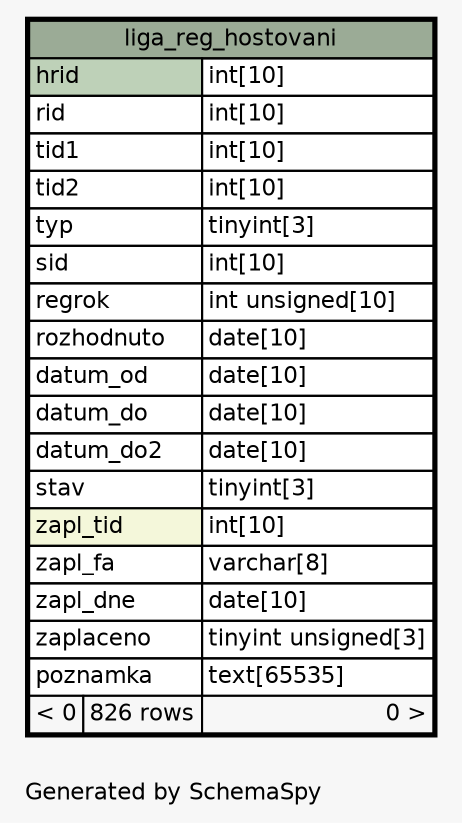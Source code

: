 // dot 2.38.0 on Mac OS X 10.9.4
// SchemaSpy rev 590
digraph "oneDegreeRelationshipsDiagram" {
  graph [
    rankdir="RL"
    bgcolor="#f7f7f7"
    label="\nGenerated by SchemaSpy"
    labeljust="l"
    nodesep="0.18"
    ranksep="0.46"
    fontname="Helvetica"
    fontsize="11"
  ];
  node [
    fontname="Helvetica"
    fontsize="11"
    shape="plaintext"
  ];
  edge [
    arrowsize="0.8"
  ];
  "liga_reg_hostovani" [
    label=<
    <TABLE BORDER="2" CELLBORDER="1" CELLSPACING="0" BGCOLOR="#ffffff">
      <TR><TD COLSPAN="3" BGCOLOR="#9bab96" ALIGN="CENTER">liga_reg_hostovani</TD></TR>
      <TR><TD PORT="hrid" COLSPAN="2" BGCOLOR="#bed1b8" ALIGN="LEFT">hrid</TD><TD PORT="hrid.type" ALIGN="LEFT">int[10]</TD></TR>
      <TR><TD PORT="rid" COLSPAN="2" ALIGN="LEFT">rid</TD><TD PORT="rid.type" ALIGN="LEFT">int[10]</TD></TR>
      <TR><TD PORT="tid1" COLSPAN="2" ALIGN="LEFT">tid1</TD><TD PORT="tid1.type" ALIGN="LEFT">int[10]</TD></TR>
      <TR><TD PORT="tid2" COLSPAN="2" ALIGN="LEFT">tid2</TD><TD PORT="tid2.type" ALIGN="LEFT">int[10]</TD></TR>
      <TR><TD PORT="typ" COLSPAN="2" ALIGN="LEFT">typ</TD><TD PORT="typ.type" ALIGN="LEFT">tinyint[3]</TD></TR>
      <TR><TD PORT="sid" COLSPAN="2" ALIGN="LEFT">sid</TD><TD PORT="sid.type" ALIGN="LEFT">int[10]</TD></TR>
      <TR><TD PORT="regrok" COLSPAN="2" ALIGN="LEFT">regrok</TD><TD PORT="regrok.type" ALIGN="LEFT">int unsigned[10]</TD></TR>
      <TR><TD PORT="rozhodnuto" COLSPAN="2" ALIGN="LEFT">rozhodnuto</TD><TD PORT="rozhodnuto.type" ALIGN="LEFT">date[10]</TD></TR>
      <TR><TD PORT="datum_od" COLSPAN="2" ALIGN="LEFT">datum_od</TD><TD PORT="datum_od.type" ALIGN="LEFT">date[10]</TD></TR>
      <TR><TD PORT="datum_do" COLSPAN="2" ALIGN="LEFT">datum_do</TD><TD PORT="datum_do.type" ALIGN="LEFT">date[10]</TD></TR>
      <TR><TD PORT="datum_do2" COLSPAN="2" ALIGN="LEFT">datum_do2</TD><TD PORT="datum_do2.type" ALIGN="LEFT">date[10]</TD></TR>
      <TR><TD PORT="stav" COLSPAN="2" ALIGN="LEFT">stav</TD><TD PORT="stav.type" ALIGN="LEFT">tinyint[3]</TD></TR>
      <TR><TD PORT="zapl_tid" COLSPAN="2" BGCOLOR="#f4f7da" ALIGN="LEFT">zapl_tid</TD><TD PORT="zapl_tid.type" ALIGN="LEFT">int[10]</TD></TR>
      <TR><TD PORT="zapl_fa" COLSPAN="2" ALIGN="LEFT">zapl_fa</TD><TD PORT="zapl_fa.type" ALIGN="LEFT">varchar[8]</TD></TR>
      <TR><TD PORT="zapl_dne" COLSPAN="2" ALIGN="LEFT">zapl_dne</TD><TD PORT="zapl_dne.type" ALIGN="LEFT">date[10]</TD></TR>
      <TR><TD PORT="zaplaceno" COLSPAN="2" ALIGN="LEFT">zaplaceno</TD><TD PORT="zaplaceno.type" ALIGN="LEFT">tinyint unsigned[3]</TD></TR>
      <TR><TD PORT="poznamka" COLSPAN="2" ALIGN="LEFT">poznamka</TD><TD PORT="poznamka.type" ALIGN="LEFT">text[65535]</TD></TR>
      <TR><TD ALIGN="LEFT" BGCOLOR="#f7f7f7">&lt; 0</TD><TD ALIGN="RIGHT" BGCOLOR="#f7f7f7">826 rows</TD><TD ALIGN="RIGHT" BGCOLOR="#f7f7f7">0 &gt;</TD></TR>
    </TABLE>>
    URL="liga_reg_hostovani.html"
    tooltip="liga_reg_hostovani"
  ];
}
